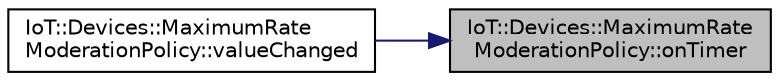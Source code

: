 digraph "IoT::Devices::MaximumRateModerationPolicy::onTimer"
{
 // LATEX_PDF_SIZE
  edge [fontname="Helvetica",fontsize="10",labelfontname="Helvetica",labelfontsize="10"];
  node [fontname="Helvetica",fontsize="10",shape=record];
  rankdir="RL";
  Node1 [label="IoT::Devices::MaximumRate\lModerationPolicy::onTimer",height=0.2,width=0.4,color="black", fillcolor="grey75", style="filled", fontcolor="black",tooltip=" "];
  Node1 -> Node2 [dir="back",color="midnightblue",fontsize="10",style="solid"];
  Node2 [label="IoT::Devices::MaximumRate\lModerationPolicy::valueChanged",height=0.2,width=0.4,color="black", fillcolor="white", style="filled",URL="$classIoT_1_1Devices_1_1MaximumRateModerationPolicy.html#a714ef1629760a949fd79277e5c4c050e",tooltip=" "];
}
